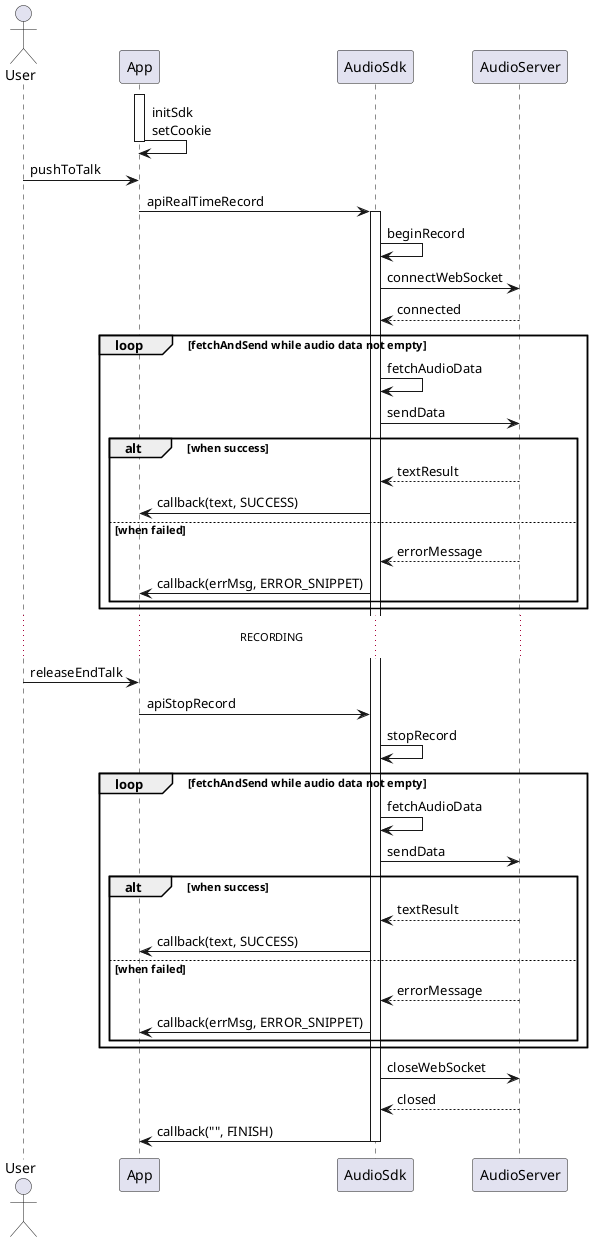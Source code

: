 ' websocket

@startuml
actor User
participant App
participant AudioSdk as Sdk
participant AudioServer as Server

activate App
App -> App: initSdk \nsetCookie
deactivate App

User -> App: pushToTalk
App -> Sdk: apiRealTimeRecord

activate Sdk
Sdk -> Sdk: beginRecord
Sdk -> Server: connectWebSocket
Server --> Sdk: connected

loop fetchAndSend while audio data not empty
Sdk -> Sdk: fetchAudioData
Sdk -> Server: sendData
    alt when success
    Server --> Sdk: textResult
    Sdk -> App: callback(text, SUCCESS)
    else when failed
    Server --> Sdk: errorMessage
    Sdk -> App: callback(errMsg, ERROR_SNIPPET)
    end
end

... RECORDING ...
User -> App: releaseEndTalk
App -> Sdk: apiStopRecord
Sdk -> Sdk: stopRecord

loop fetchAndSend while audio data not empty
Sdk -> Sdk: fetchAudioData
Sdk -> Server: sendData
    alt when success
    Server --> Sdk: textResult
    Sdk -> App: callback(text, SUCCESS)
    else when failed
    Server --> Sdk: errorMessage
    Sdk -> App: callback(errMsg, ERROR_SNIPPET)
    end
end
Sdk -> Server: closeWebSocket
Server --> Sdk: closed
Sdk -> App: callback("", FINISH)
deactivate Sdk

@enduml